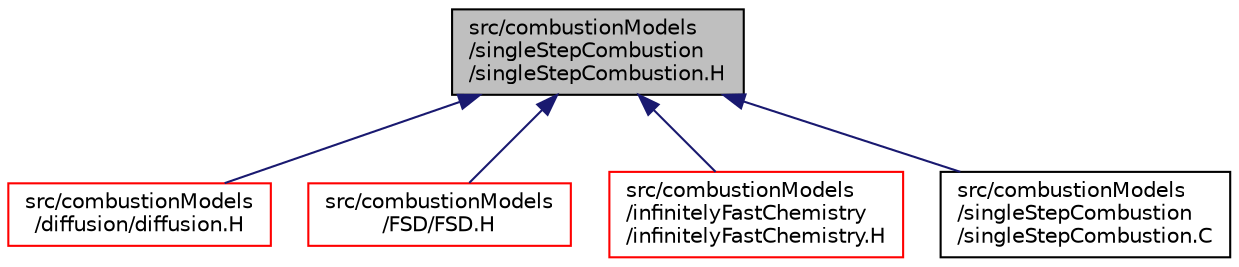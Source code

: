 digraph "src/combustionModels/singleStepCombustion/singleStepCombustion.H"
{
  bgcolor="transparent";
  edge [fontname="Helvetica",fontsize="10",labelfontname="Helvetica",labelfontsize="10"];
  node [fontname="Helvetica",fontsize="10",shape=record];
  Node1 [label="src/combustionModels\l/singleStepCombustion\l/singleStepCombustion.H",height=0.2,width=0.4,color="black", fillcolor="grey75", style="filled", fontcolor="black"];
  Node1 -> Node2 [dir="back",color="midnightblue",fontsize="10",style="solid",fontname="Helvetica"];
  Node2 [label="src/combustionModels\l/diffusion/diffusion.H",height=0.2,width=0.4,color="red",URL="$a04777.html"];
  Node1 -> Node3 [dir="back",color="midnightblue",fontsize="10",style="solid",fontname="Helvetica"];
  Node3 [label="src/combustionModels\l/FSD/FSD.H",height=0.2,width=0.4,color="red",URL="$a04780.html"];
  Node1 -> Node4 [dir="back",color="midnightblue",fontsize="10",style="solid",fontname="Helvetica"];
  Node4 [label="src/combustionModels\l/infinitelyFastChemistry\l/infinitelyFastChemistry.H",height=0.2,width=0.4,color="red",URL="$a04790.html"];
  Node1 -> Node5 [dir="back",color="midnightblue",fontsize="10",style="solid",fontname="Helvetica"];
  Node5 [label="src/combustionModels\l/singleStepCombustion\l/singleStepCombustion.C",height=0.2,width=0.4,color="black",URL="$a04819.html"];
}
